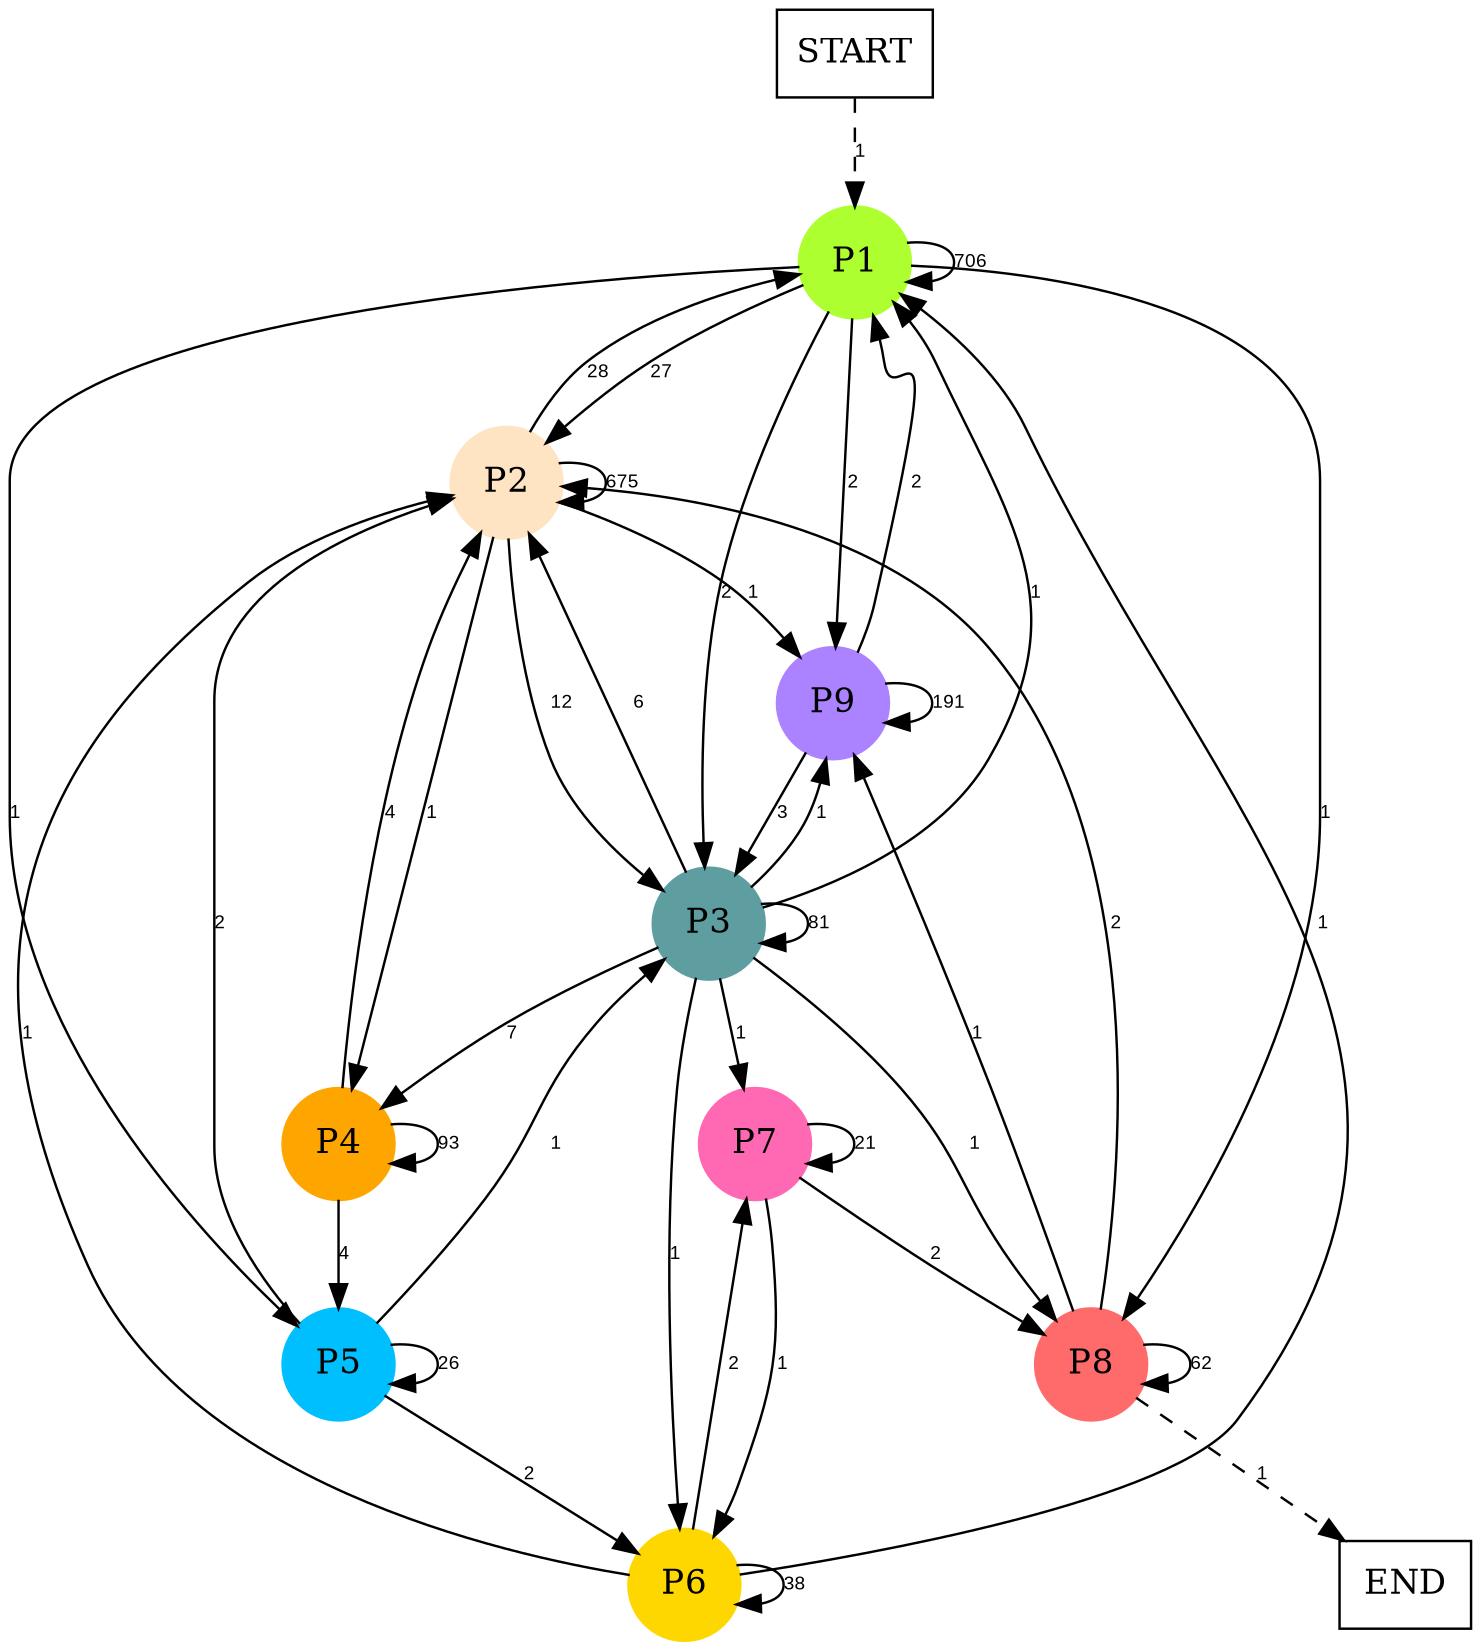 digraph graphname {
	dpi = 150
	size="16,11!";
	margin = 0;
"P1" [shape=circle, color=greenyellow, style=filled]"P2" [shape=circle, color=bisque, style=filled]"P3" [shape=circle, color=cadetblue, style=filled]"P4" [shape=circle, color=orange, style=filled]"P5" [shape=circle, color=deepskyblue, style=filled]"P6" [shape=circle, color=gold, style=filled]"P8" [shape=circle, color=indianred1, style=filled]"P7" [shape=circle, color=hotpink, style=filled]"P9" [shape=circle, color=mediumpurple1, style=filled]"START" [shape=box, fillcolor=white, style=filled, color=black]"END" [shape=box, fillcolor=white, style=filled, color=black]"P1" -> "P1" [ label ="706" labelfloat=false fontname="Arial" fontsize=8]
"P1" -> "P2" [ label ="27" labelfloat=false fontname="Arial" fontsize=8]
"P1" -> "P3" [ label ="2" labelfloat=false fontname="Arial" fontsize=8]
"P1" -> "P5" [ label ="1" labelfloat=false fontname="Arial" fontsize=8]
"P1" -> "P8" [ label ="1" labelfloat=false fontname="Arial" fontsize=8]
"P1" -> "P9" [ label ="2" labelfloat=false fontname="Arial" fontsize=8]
"P2" -> "P1" [ label ="28" labelfloat=false fontname="Arial" fontsize=8]
"P2" -> "P2" [ label ="675" labelfloat=false fontname="Arial" fontsize=8]
"P2" -> "P3" [ label ="12" labelfloat=false fontname="Arial" fontsize=8]
"P2" -> "P4" [ label ="1" labelfloat=false fontname="Arial" fontsize=8]
"P2" -> "P9" [ label ="1" labelfloat=false fontname="Arial" fontsize=8]
"P3" -> "P1" [ label ="1" labelfloat=false fontname="Arial" fontsize=8]
"P3" -> "P2" [ label ="6" labelfloat=false fontname="Arial" fontsize=8]
"P3" -> "P3" [ label ="81" labelfloat=false fontname="Arial" fontsize=8]
"P3" -> "P4" [ label ="7" labelfloat=false fontname="Arial" fontsize=8]
"P3" -> "P6" [ label ="1" labelfloat=false fontname="Arial" fontsize=8]
"P3" -> "P8" [ label ="1" labelfloat=false fontname="Arial" fontsize=8]
"P3" -> "P7" [ label ="1" labelfloat=false fontname="Arial" fontsize=8]
"P3" -> "P9" [ label ="1" labelfloat=false fontname="Arial" fontsize=8]
"P4" -> "P2" [ label ="4" labelfloat=false fontname="Arial" fontsize=8]
"P4" -> "P4" [ label ="93" labelfloat=false fontname="Arial" fontsize=8]
"P4" -> "P5" [ label ="4" labelfloat=false fontname="Arial" fontsize=8]
"P5" -> "P2" [ label ="2" labelfloat=false fontname="Arial" fontsize=8]
"P5" -> "P3" [ label ="1" labelfloat=false fontname="Arial" fontsize=8]
"P5" -> "P5" [ label ="26" labelfloat=false fontname="Arial" fontsize=8]
"P5" -> "P6" [ label ="2" labelfloat=false fontname="Arial" fontsize=8]
"P6" -> "P1" [ label ="1" labelfloat=false fontname="Arial" fontsize=8]
"P6" -> "P2" [ label ="1" labelfloat=false fontname="Arial" fontsize=8]
"P6" -> "P6" [ label ="38" labelfloat=false fontname="Arial" fontsize=8]
"P6" -> "P7" [ label ="2" labelfloat=false fontname="Arial" fontsize=8]
"P8" -> "P2" [ label ="2" labelfloat=false fontname="Arial" fontsize=8]
"P8" -> "P8" [ label ="62" labelfloat=false fontname="Arial" fontsize=8]
"P8" -> "P9" [ label ="1" labelfloat=false fontname="Arial" fontsize=8]
"P8" -> "END" [ style = dashed label ="1" labelfloat=false fontname="Arial" fontsize=8]
"P7" -> "P6" [ label ="1" labelfloat=false fontname="Arial" fontsize=8]
"P7" -> "P8" [ label ="2" labelfloat=false fontname="Arial" fontsize=8]
"P7" -> "P7" [ label ="21" labelfloat=false fontname="Arial" fontsize=8]
"P9" -> "P1" [ label ="2" labelfloat=false fontname="Arial" fontsize=8]
"P9" -> "P3" [ label ="3" labelfloat=false fontname="Arial" fontsize=8]
"P9" -> "P9" [ label ="191" labelfloat=false fontname="Arial" fontsize=8]
"START" -> "P1" [ style = dashed label ="1" labelfloat=false fontname="Arial" fontsize=8]
}